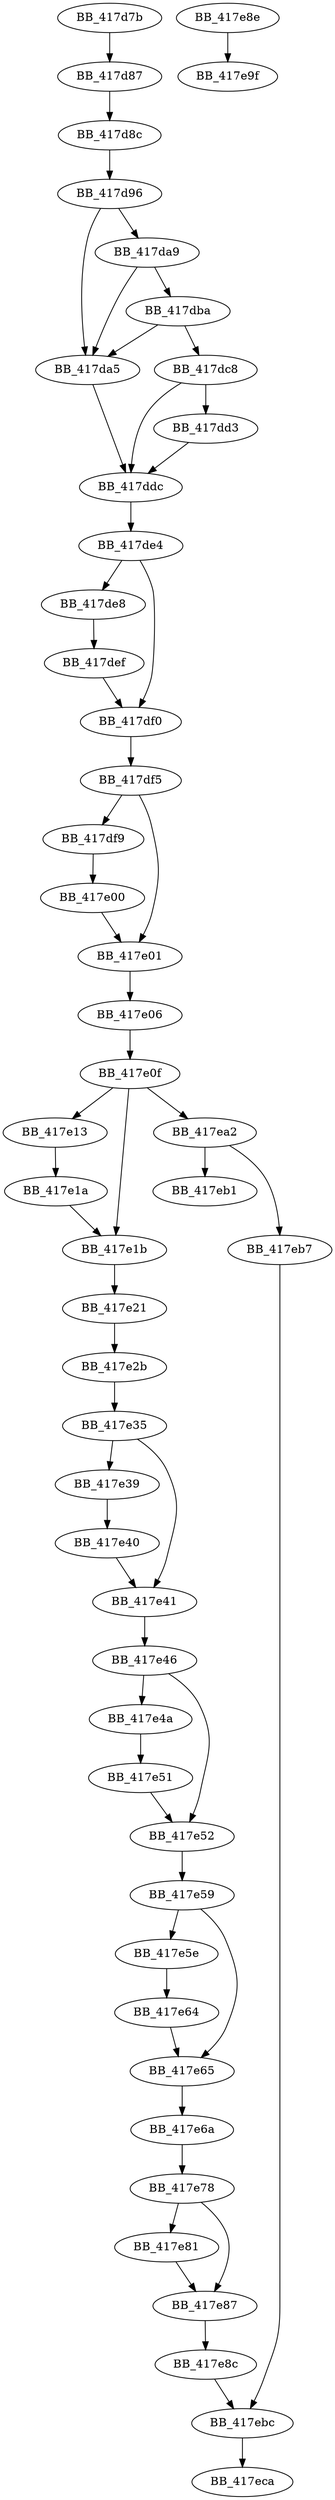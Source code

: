 DiGraph ___tmainCRTStartup{
BB_417d7b->BB_417d87
BB_417d87->BB_417d8c
BB_417d8c->BB_417d96
BB_417d96->BB_417da5
BB_417d96->BB_417da9
BB_417da5->BB_417ddc
BB_417da9->BB_417da5
BB_417da9->BB_417dba
BB_417dba->BB_417da5
BB_417dba->BB_417dc8
BB_417dc8->BB_417dd3
BB_417dc8->BB_417ddc
BB_417dd3->BB_417ddc
BB_417ddc->BB_417de4
BB_417de4->BB_417de8
BB_417de4->BB_417df0
BB_417de8->BB_417def
BB_417def->BB_417df0
BB_417df0->BB_417df5
BB_417df5->BB_417df9
BB_417df5->BB_417e01
BB_417df9->BB_417e00
BB_417e00->BB_417e01
BB_417e01->BB_417e06
BB_417e06->BB_417e0f
BB_417e0f->BB_417e13
BB_417e0f->BB_417e1b
BB_417e0f->BB_417ea2
BB_417e13->BB_417e1a
BB_417e1a->BB_417e1b
BB_417e1b->BB_417e21
BB_417e21->BB_417e2b
BB_417e2b->BB_417e35
BB_417e35->BB_417e39
BB_417e35->BB_417e41
BB_417e39->BB_417e40
BB_417e40->BB_417e41
BB_417e41->BB_417e46
BB_417e46->BB_417e4a
BB_417e46->BB_417e52
BB_417e4a->BB_417e51
BB_417e51->BB_417e52
BB_417e52->BB_417e59
BB_417e59->BB_417e5e
BB_417e59->BB_417e65
BB_417e5e->BB_417e64
BB_417e64->BB_417e65
BB_417e65->BB_417e6a
BB_417e6a->BB_417e78
BB_417e78->BB_417e81
BB_417e78->BB_417e87
BB_417e81->BB_417e87
BB_417e87->BB_417e8c
BB_417e8c->BB_417ebc
BB_417e8e->BB_417e9f
BB_417ea2->BB_417eb1
BB_417ea2->BB_417eb7
BB_417eb7->BB_417ebc
BB_417ebc->BB_417eca
}
